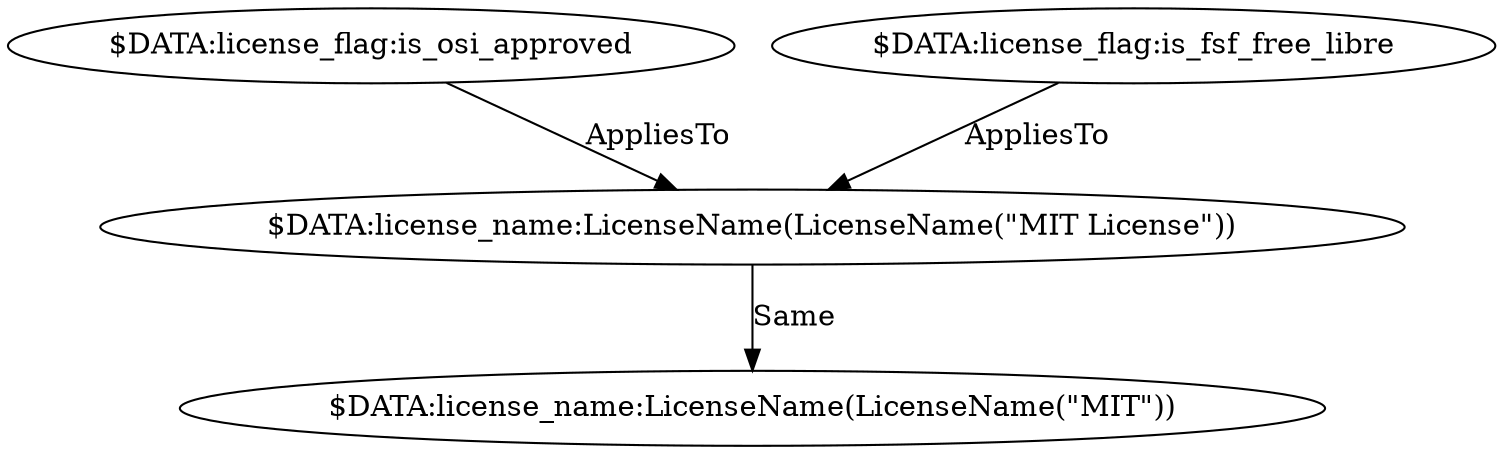 digraph {
    2 [ label = "$DATA:license_flag:is_osi_approved" ]
    9 [ label = "$DATA:license_flag:is_fsf_free_libre" ]
    576 [ label = "$DATA:license_name:LicenseName(LicenseName(\"MIT\"))" ]
    577 [ label = "$DATA:license_name:LicenseName(LicenseName(\"MIT License\"))" ]
    577 -> 576 [ label = "Same" ]
    9 -> 577 [ label = "AppliesTo" ]
    2 -> 577 [ label = "AppliesTo" ]
}
